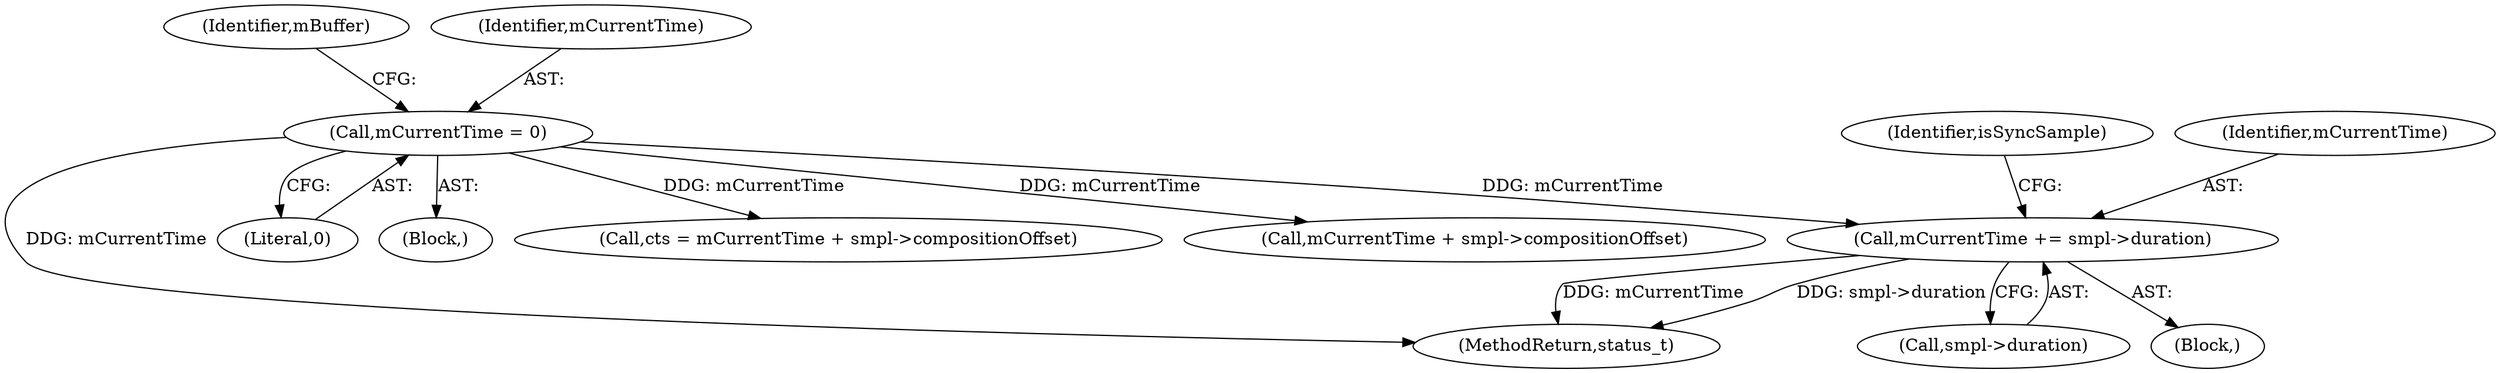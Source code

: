digraph "0_Android_d48f0f145f8f0f4472bc0af668ac9a8bce44ba9b@pointer" {
"1000344" [label="(Call,mCurrentTime += smpl->duration)"];
"1000247" [label="(Call,mCurrentTime = 0)"];
"1000247" [label="(Call,mCurrentTime = 0)"];
"1000344" [label="(Call,mCurrentTime += smpl->duration)"];
"1000339" [label="(Call,mCurrentTime + smpl->compositionOffset)"];
"1000830" [label="(MethodReturn,status_t)"];
"1000346" [label="(Call,smpl->duration)"];
"1000283" [label="(Block,)"];
"1000249" [label="(Literal,0)"];
"1000252" [label="(Identifier,mBuffer)"];
"1000248" [label="(Identifier,mCurrentTime)"];
"1000350" [label="(Identifier,isSyncSample)"];
"1000232" [label="(Block,)"];
"1000337" [label="(Call,cts = mCurrentTime + smpl->compositionOffset)"];
"1000345" [label="(Identifier,mCurrentTime)"];
"1000344" -> "1000283"  [label="AST: "];
"1000344" -> "1000346"  [label="CFG: "];
"1000345" -> "1000344"  [label="AST: "];
"1000346" -> "1000344"  [label="AST: "];
"1000350" -> "1000344"  [label="CFG: "];
"1000344" -> "1000830"  [label="DDG: smpl->duration"];
"1000344" -> "1000830"  [label="DDG: mCurrentTime"];
"1000247" -> "1000344"  [label="DDG: mCurrentTime"];
"1000247" -> "1000232"  [label="AST: "];
"1000247" -> "1000249"  [label="CFG: "];
"1000248" -> "1000247"  [label="AST: "];
"1000249" -> "1000247"  [label="AST: "];
"1000252" -> "1000247"  [label="CFG: "];
"1000247" -> "1000830"  [label="DDG: mCurrentTime"];
"1000247" -> "1000337"  [label="DDG: mCurrentTime"];
"1000247" -> "1000339"  [label="DDG: mCurrentTime"];
}
